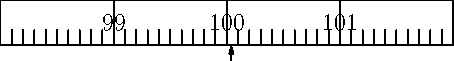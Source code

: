 size(8cm,0);
int start=98;
int stop=102;
real height=.4;
void draw_arrow(real pos) {
  draw((pos,-height/3)--(pos,-.01),Arrow);
}

draw((start,0)--(start,height)--(stop,height)--(stop,0)--cycle);
for(int i=start+1; i<=stop-1; i+=1) {
  draw((i,0)--(i,height));
  label(format("%i",i),(i,height/2));
}
for(real i=start; i<=stop; i+=.1) {
  draw((i,0)--(i,height/3));
}
draw_arrow(100.04);
